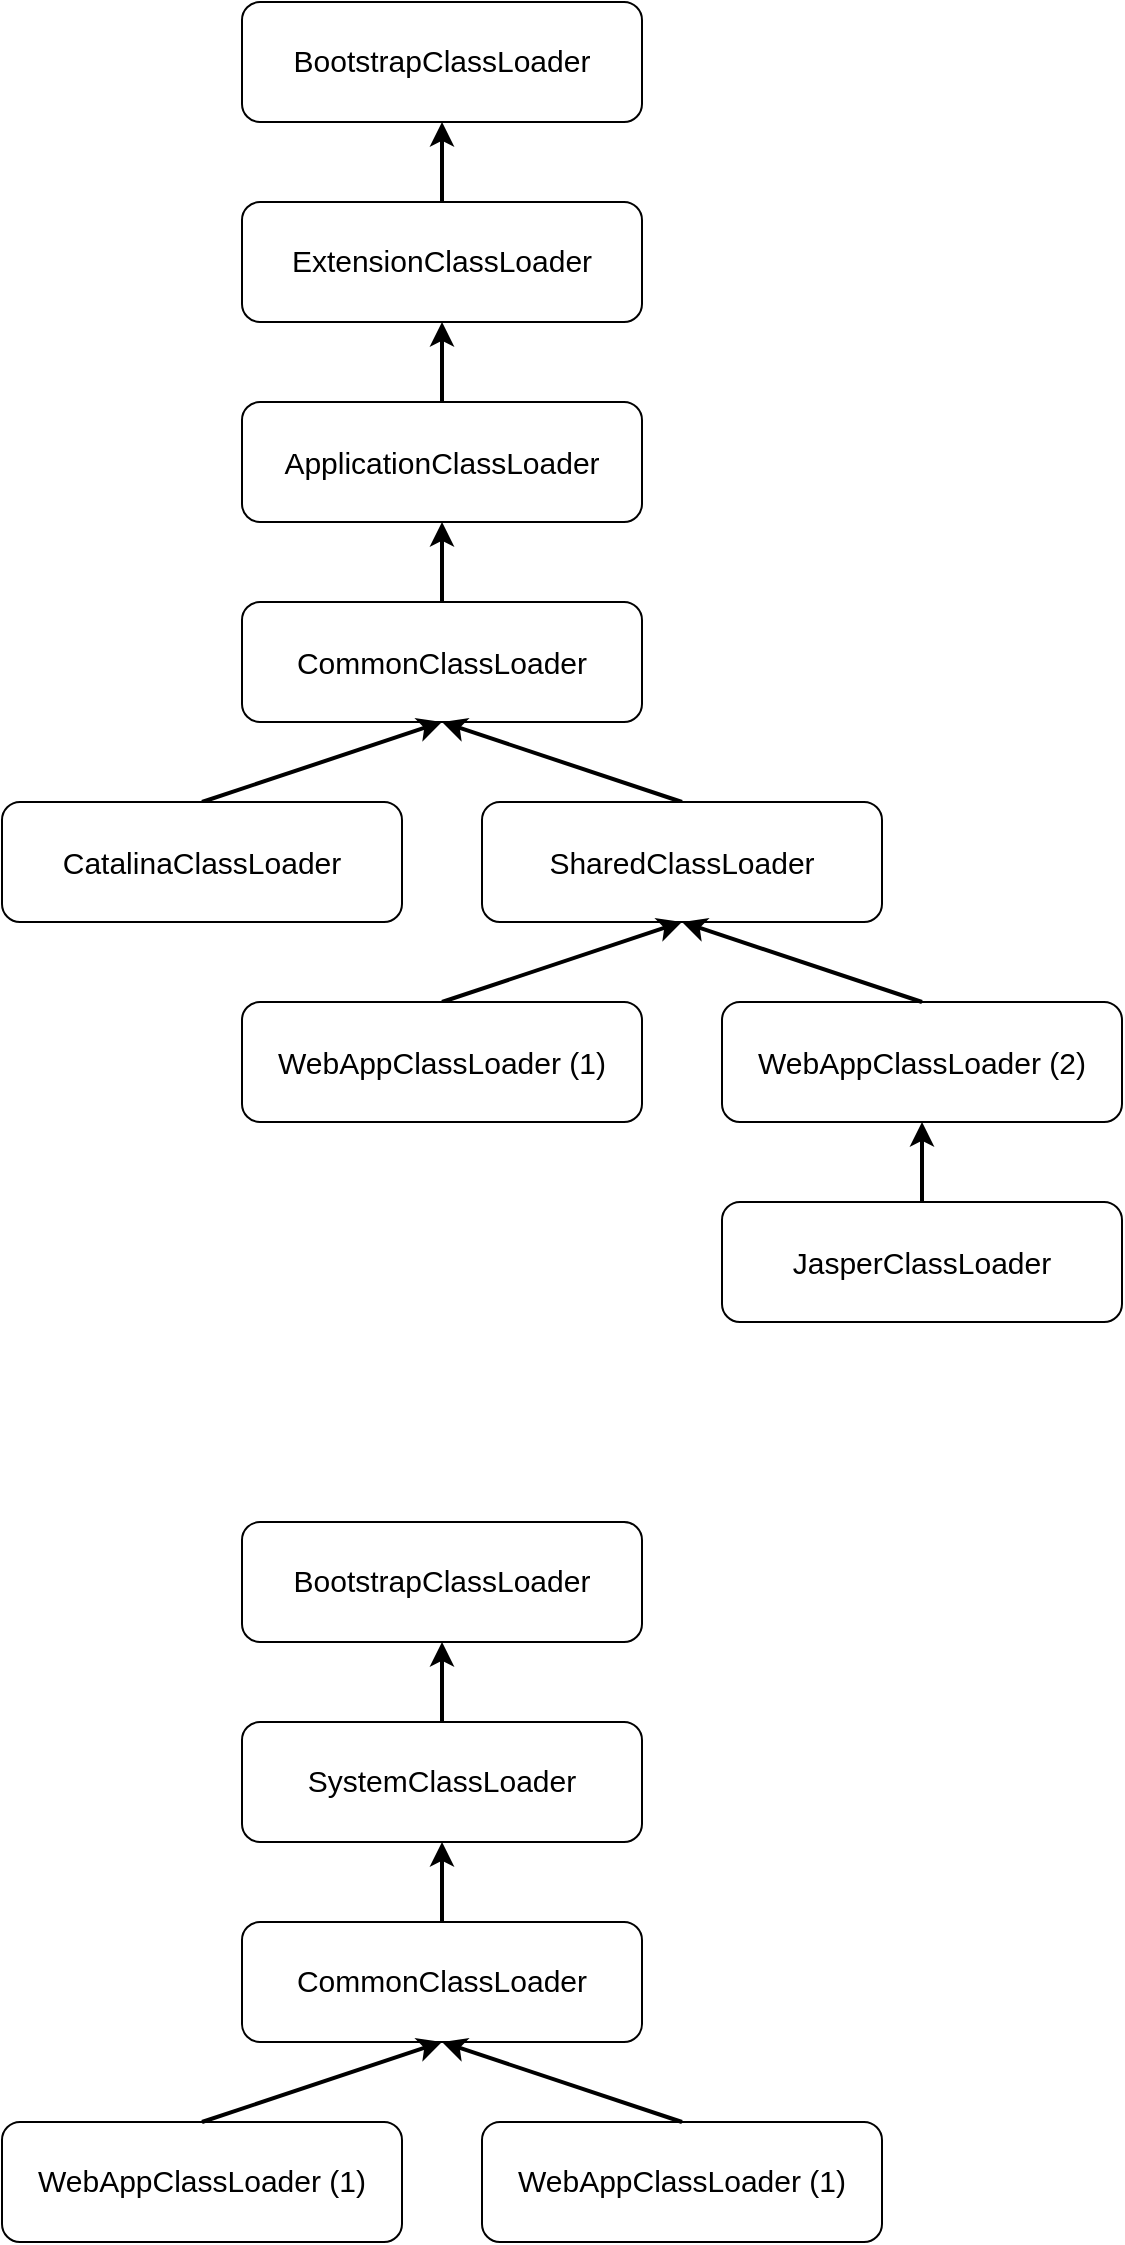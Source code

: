 <mxfile version="17.5.0" type="github">
  <diagram id="LC-mlayZsyrtB2Zl-kx3" name="Page-1">
    <mxGraphModel dx="1038" dy="547" grid="1" gridSize="10" guides="1" tooltips="1" connect="1" arrows="1" fold="1" page="1" pageScale="1" pageWidth="827" pageHeight="1169" math="0" shadow="0">
      <root>
        <mxCell id="0" />
        <mxCell id="1" parent="0" />
        <mxCell id="vT2fOAS-BkIauPyiovnA-1" value="" style="edgeStyle=orthogonalEdgeStyle;rounded=0;orthogonalLoop=1;jettySize=auto;html=1;strokeWidth=2;fontSize=15;" parent="1" source="vT2fOAS-BkIauPyiovnA-4" target="vT2fOAS-BkIauPyiovnA-2" edge="1">
          <mxGeometry relative="1" as="geometry" />
        </mxCell>
        <mxCell id="vT2fOAS-BkIauPyiovnA-2" value="&lt;p style=&quot;line-height: 1.5&quot;&gt;BootstrapClassLoader&lt;/p&gt;" style="rounded=1;whiteSpace=wrap;html=1;fontSize=15;" parent="1" vertex="1">
          <mxGeometry x="240" y="40" width="200" height="60" as="geometry" />
        </mxCell>
        <mxCell id="vT2fOAS-BkIauPyiovnA-3" value="" style="edgeStyle=orthogonalEdgeStyle;rounded=0;orthogonalLoop=1;jettySize=auto;html=1;strokeWidth=2;fontSize=15;exitX=0.5;exitY=0;exitDx=0;exitDy=0;" parent="1" source="vT2fOAS-BkIauPyiovnA-7" target="vT2fOAS-BkIauPyiovnA-4" edge="1">
          <mxGeometry relative="1" as="geometry" />
        </mxCell>
        <mxCell id="vT2fOAS-BkIauPyiovnA-4" value="&lt;p style=&quot;line-height: 1.5&quot;&gt;ExtensionClassLoader&lt;/p&gt;" style="rounded=1;whiteSpace=wrap;html=1;fontSize=15;" parent="1" vertex="1">
          <mxGeometry x="240" y="140" width="200" height="60" as="geometry" />
        </mxCell>
        <mxCell id="vT2fOAS-BkIauPyiovnA-7" value="ApplicationClassLoader" style="rounded=1;whiteSpace=wrap;html=1;fontSize=15;" parent="1" vertex="1">
          <mxGeometry x="240" y="240" width="200" height="60" as="geometry" />
        </mxCell>
        <mxCell id="vT2fOAS-BkIauPyiovnA-11" value="" style="edgeStyle=orthogonalEdgeStyle;rounded=0;orthogonalLoop=1;jettySize=auto;html=1;strokeWidth=2;" parent="1" source="vT2fOAS-BkIauPyiovnA-10" target="vT2fOAS-BkIauPyiovnA-7" edge="1">
          <mxGeometry relative="1" as="geometry" />
        </mxCell>
        <mxCell id="vT2fOAS-BkIauPyiovnA-10" value="CommonClassLoader" style="rounded=1;whiteSpace=wrap;html=1;fontSize=15;" parent="1" vertex="1">
          <mxGeometry x="240" y="340" width="200" height="60" as="geometry" />
        </mxCell>
        <mxCell id="vT2fOAS-BkIauPyiovnA-16" style="rounded=0;orthogonalLoop=1;jettySize=auto;html=1;strokeWidth=2;entryX=0.5;entryY=1;entryDx=0;entryDy=0;exitX=0.5;exitY=0;exitDx=0;exitDy=0;" parent="1" source="vT2fOAS-BkIauPyiovnA-12" target="vT2fOAS-BkIauPyiovnA-10" edge="1">
          <mxGeometry relative="1" as="geometry" />
        </mxCell>
        <mxCell id="vT2fOAS-BkIauPyiovnA-12" value="CatalinaClassLoader" style="rounded=1;whiteSpace=wrap;html=1;fontSize=15;" parent="1" vertex="1">
          <mxGeometry x="120" y="440" width="200" height="60" as="geometry" />
        </mxCell>
        <mxCell id="vT2fOAS-BkIauPyiovnA-17" style="edgeStyle=none;rounded=0;orthogonalLoop=1;jettySize=auto;html=1;entryX=0.5;entryY=1;entryDx=0;entryDy=0;strokeWidth=2;exitX=0.5;exitY=0;exitDx=0;exitDy=0;" parent="1" source="vT2fOAS-BkIauPyiovnA-13" target="vT2fOAS-BkIauPyiovnA-10" edge="1">
          <mxGeometry relative="1" as="geometry" />
        </mxCell>
        <mxCell id="vT2fOAS-BkIauPyiovnA-13" value="SharedClassLoader" style="rounded=1;whiteSpace=wrap;html=1;fontSize=15;" parent="1" vertex="1">
          <mxGeometry x="360" y="440" width="200" height="60" as="geometry" />
        </mxCell>
        <mxCell id="vT2fOAS-BkIauPyiovnA-18" style="edgeStyle=none;rounded=0;orthogonalLoop=1;jettySize=auto;html=1;entryX=0.5;entryY=1;entryDx=0;entryDy=0;strokeWidth=2;exitX=0.5;exitY=0;exitDx=0;exitDy=0;" parent="1" source="vT2fOAS-BkIauPyiovnA-14" target="vT2fOAS-BkIauPyiovnA-13" edge="1">
          <mxGeometry relative="1" as="geometry" />
        </mxCell>
        <mxCell id="vT2fOAS-BkIauPyiovnA-14" value="WebAppClassLoader (1)" style="rounded=1;whiteSpace=wrap;html=1;fontSize=15;" parent="1" vertex="1">
          <mxGeometry x="240" y="540" width="200" height="60" as="geometry" />
        </mxCell>
        <mxCell id="3Q8lsIDjVCQCI9U3xh7F-1" value="&lt;p style=&quot;line-height: 1.5&quot;&gt;BootstrapClassLoader&lt;/p&gt;" style="rounded=1;whiteSpace=wrap;html=1;fontSize=15;" vertex="1" parent="1">
          <mxGeometry x="240" y="800" width="200" height="60" as="geometry" />
        </mxCell>
        <mxCell id="3Q8lsIDjVCQCI9U3xh7F-2" value="&lt;p style=&quot;line-height: 1.5&quot;&gt;SystemClassLoader&lt;/p&gt;" style="rounded=1;whiteSpace=wrap;html=1;fontSize=15;" vertex="1" parent="1">
          <mxGeometry x="240" y="900" width="200" height="60" as="geometry" />
        </mxCell>
        <mxCell id="3Q8lsIDjVCQCI9U3xh7F-3" value="&lt;p style=&quot;line-height: 1.5&quot;&gt;CommonClassLoader&lt;/p&gt;" style="rounded=1;whiteSpace=wrap;html=1;fontSize=15;" vertex="1" parent="1">
          <mxGeometry x="240" y="1000" width="200" height="60" as="geometry" />
        </mxCell>
        <mxCell id="3Q8lsIDjVCQCI9U3xh7F-4" value="&lt;p style=&quot;line-height: 1.5&quot;&gt;WebAppClassLoader (1)&lt;br&gt;&lt;/p&gt;" style="rounded=1;whiteSpace=wrap;html=1;fontSize=15;" vertex="1" parent="1">
          <mxGeometry x="120" y="1100" width="200" height="60" as="geometry" />
        </mxCell>
        <mxCell id="3Q8lsIDjVCQCI9U3xh7F-5" style="edgeStyle=none;rounded=0;orthogonalLoop=1;jettySize=auto;html=1;entryX=0.5;entryY=1;entryDx=0;entryDy=0;strokeWidth=2;" edge="1" parent="1" source="3Q8lsIDjVCQCI9U3xh7F-2" target="3Q8lsIDjVCQCI9U3xh7F-1">
          <mxGeometry relative="1" as="geometry">
            <mxPoint x="470" y="670" as="sourcePoint" />
            <mxPoint x="470" y="630" as="targetPoint" />
          </mxGeometry>
        </mxCell>
        <mxCell id="3Q8lsIDjVCQCI9U3xh7F-6" style="edgeStyle=none;rounded=0;orthogonalLoop=1;jettySize=auto;html=1;entryX=0.5;entryY=1;entryDx=0;entryDy=0;strokeWidth=2;" edge="1" parent="1" source="3Q8lsIDjVCQCI9U3xh7F-3" target="3Q8lsIDjVCQCI9U3xh7F-2">
          <mxGeometry relative="1" as="geometry">
            <mxPoint x="350" y="910" as="sourcePoint" />
            <mxPoint x="350" y="870" as="targetPoint" />
          </mxGeometry>
        </mxCell>
        <mxCell id="3Q8lsIDjVCQCI9U3xh7F-7" style="edgeStyle=none;rounded=0;orthogonalLoop=1;jettySize=auto;html=1;entryX=0.5;entryY=1;entryDx=0;entryDy=0;strokeWidth=2;exitX=0.5;exitY=0;exitDx=0;exitDy=0;" edge="1" parent="1" source="3Q8lsIDjVCQCI9U3xh7F-4" target="3Q8lsIDjVCQCI9U3xh7F-3">
          <mxGeometry relative="1" as="geometry">
            <mxPoint x="360" y="920" as="sourcePoint" />
            <mxPoint x="360" y="880" as="targetPoint" />
          </mxGeometry>
        </mxCell>
        <mxCell id="3Q8lsIDjVCQCI9U3xh7F-8" value="&lt;p style=&quot;line-height: 1.5&quot;&gt;WebAppClassLoader (1)&lt;br&gt;&lt;/p&gt;" style="rounded=1;whiteSpace=wrap;html=1;fontSize=15;" vertex="1" parent="1">
          <mxGeometry x="360" y="1100" width="200" height="60" as="geometry" />
        </mxCell>
        <mxCell id="3Q8lsIDjVCQCI9U3xh7F-9" style="edgeStyle=none;rounded=0;orthogonalLoop=1;jettySize=auto;html=1;entryX=0.5;entryY=1;entryDx=0;entryDy=0;strokeWidth=2;exitX=0.5;exitY=0;exitDx=0;exitDy=0;" edge="1" parent="1" source="3Q8lsIDjVCQCI9U3xh7F-8" target="3Q8lsIDjVCQCI9U3xh7F-3">
          <mxGeometry relative="1" as="geometry">
            <mxPoint x="281.429" y="1110" as="sourcePoint" />
            <mxPoint x="350" y="1070" as="targetPoint" />
          </mxGeometry>
        </mxCell>
        <mxCell id="3Q8lsIDjVCQCI9U3xh7F-10" value="JasperClassLoader" style="rounded=1;whiteSpace=wrap;html=1;fontSize=15;" vertex="1" parent="1">
          <mxGeometry x="480" y="640" width="200" height="60" as="geometry" />
        </mxCell>
        <mxCell id="3Q8lsIDjVCQCI9U3xh7F-12" style="edgeStyle=none;rounded=0;orthogonalLoop=1;jettySize=auto;html=1;strokeWidth=2;" edge="1" parent="1" source="3Q8lsIDjVCQCI9U3xh7F-10" target="3Q8lsIDjVCQCI9U3xh7F-14">
          <mxGeometry relative="1" as="geometry">
            <mxPoint x="470" y="550" as="sourcePoint" />
            <mxPoint x="470" y="510" as="targetPoint" />
          </mxGeometry>
        </mxCell>
        <mxCell id="3Q8lsIDjVCQCI9U3xh7F-14" value="WebAppClassLoader (2)" style="rounded=1;whiteSpace=wrap;html=1;fontSize=15;" vertex="1" parent="1">
          <mxGeometry x="480" y="540" width="200" height="60" as="geometry" />
        </mxCell>
        <mxCell id="3Q8lsIDjVCQCI9U3xh7F-15" style="edgeStyle=none;rounded=0;orthogonalLoop=1;jettySize=auto;html=1;entryX=0.5;entryY=1;entryDx=0;entryDy=0;strokeWidth=2;exitX=0.5;exitY=0;exitDx=0;exitDy=0;" edge="1" parent="1" source="3Q8lsIDjVCQCI9U3xh7F-14" target="vT2fOAS-BkIauPyiovnA-13">
          <mxGeometry relative="1" as="geometry">
            <mxPoint x="350" y="550" as="sourcePoint" />
            <mxPoint x="470" y="510" as="targetPoint" />
          </mxGeometry>
        </mxCell>
      </root>
    </mxGraphModel>
  </diagram>
</mxfile>
